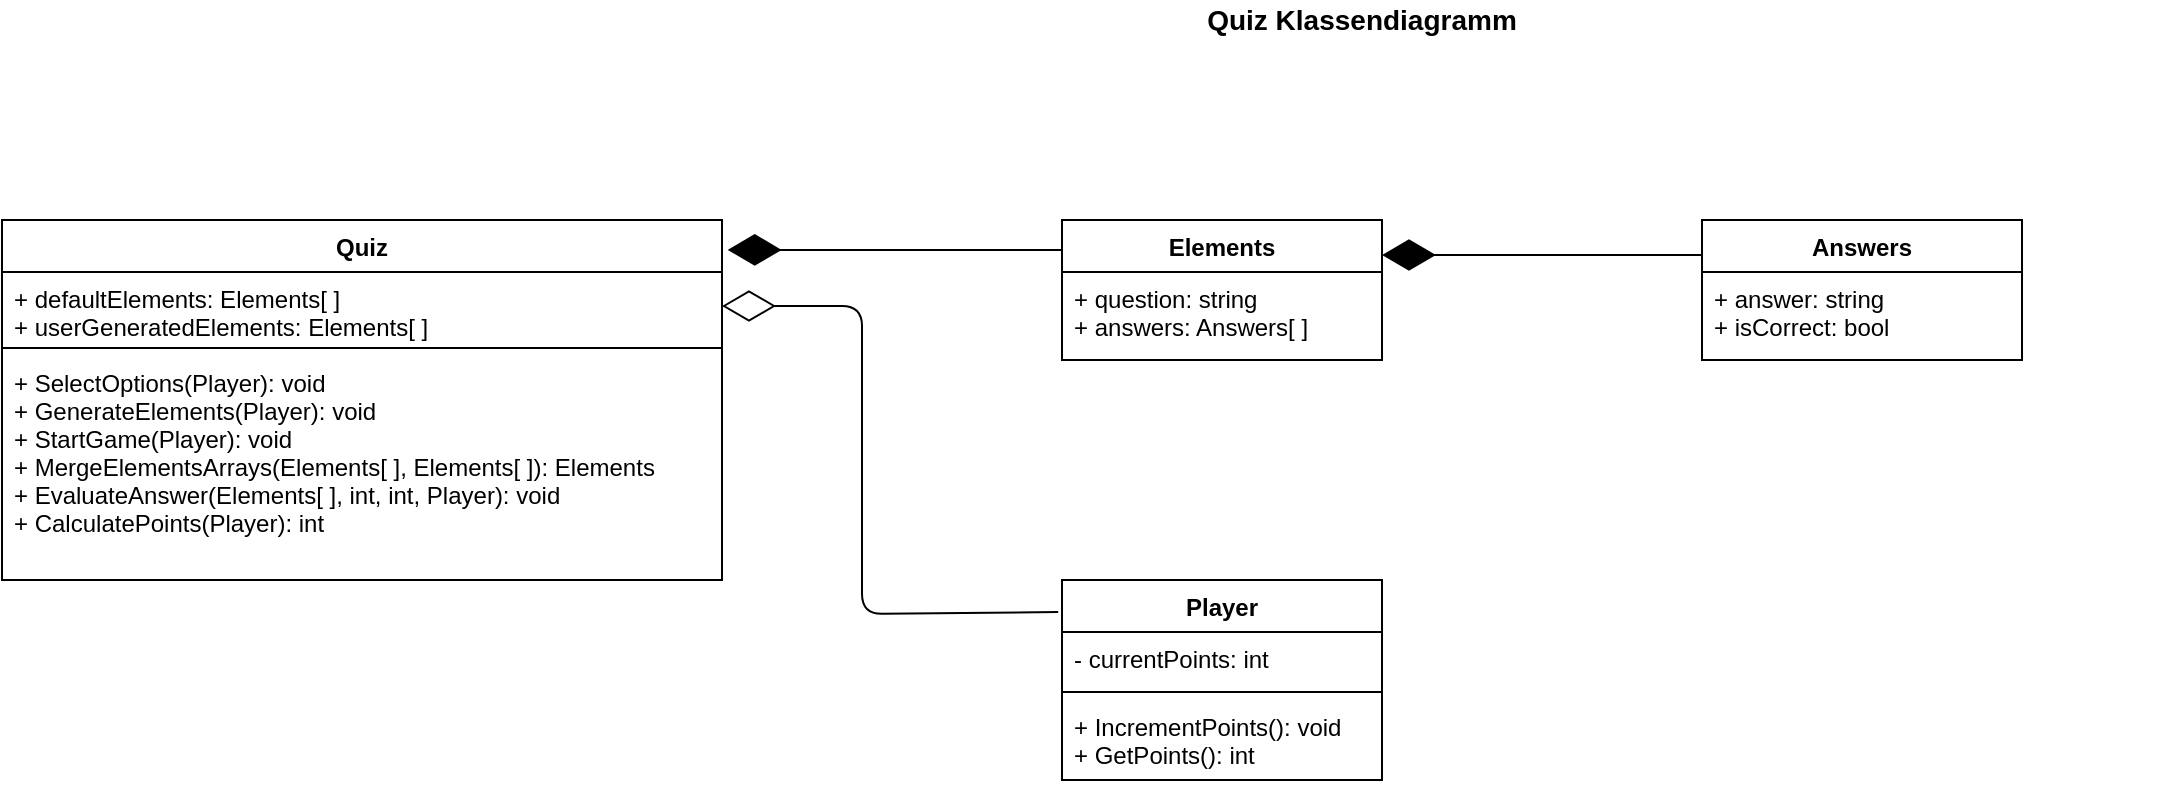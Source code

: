 <mxfile version="12.2.3" type="device" pages="1"><diagram id="T1wsPONE_941uk308sA8" name="Page-1"><mxGraphModel dx="1408" dy="758" grid="1" gridSize="10" guides="1" tooltips="1" connect="1" arrows="1" fold="1" page="1" pageScale="1" pageWidth="1654" pageHeight="1169" math="0" shadow="0"><root><mxCell id="0"/><mxCell id="1" parent="0"/><mxCell id="voQt7-9jKV1FkT1i63_0-1" value="&lt;font style=&quot;font-size: 14px&quot;&gt;&lt;b&gt;&lt;font style=&quot;font-size: 14px&quot;&gt;Quiz Klassendiagramm&lt;/font&gt;&lt;/b&gt;&lt;/font&gt;" style="text;html=1;strokeColor=none;fillColor=none;align=center;verticalAlign=middle;whiteSpace=wrap;rounded=0;" vertex="1" parent="1"><mxGeometry x="400" y="30" width="800" height="20" as="geometry"/></mxCell><mxCell id="voQt7-9jKV1FkT1i63_0-2" value="Quiz" style="swimlane;fontStyle=1;align=center;verticalAlign=top;childLayout=stackLayout;horizontal=1;startSize=26;horizontalStack=0;resizeParent=1;resizeParentMax=0;resizeLast=0;collapsible=1;marginBottom=0;" vertex="1" parent="1"><mxGeometry x="120" y="140" width="360" height="180" as="geometry"/></mxCell><mxCell id="voQt7-9jKV1FkT1i63_0-3" value="+ defaultElements: Elements[ ]&#xA;+ userGeneratedElements: Elements[ ] " style="text;strokeColor=none;fillColor=none;align=left;verticalAlign=top;spacingLeft=4;spacingRight=4;overflow=hidden;rotatable=0;points=[[0,0.5],[1,0.5]];portConstraint=eastwest;" vertex="1" parent="voQt7-9jKV1FkT1i63_0-2"><mxGeometry y="26" width="360" height="34" as="geometry"/></mxCell><mxCell id="voQt7-9jKV1FkT1i63_0-4" value="" style="line;strokeWidth=1;fillColor=none;align=left;verticalAlign=middle;spacingTop=-1;spacingLeft=3;spacingRight=3;rotatable=0;labelPosition=right;points=[];portConstraint=eastwest;" vertex="1" parent="voQt7-9jKV1FkT1i63_0-2"><mxGeometry y="60" width="360" height="8" as="geometry"/></mxCell><mxCell id="voQt7-9jKV1FkT1i63_0-5" value="+ SelectOptions(Player): void&#xA;+ GenerateElements(Player): void&#xA;+ StartGame(Player): void&#xA;+ MergeElementsArrays(Elements[ ], Elements[ ]): Elements&#xA;+ EvaluateAnswer(Elements[ ], int, int, Player): void&#xA;+ CalculatePoints(Player): int&#xA;&#xA;&#xA;&#xA;" style="text;strokeColor=none;fillColor=none;align=left;verticalAlign=top;spacingLeft=4;spacingRight=4;overflow=hidden;rotatable=0;points=[[0,0.5],[1,0.5]];portConstraint=eastwest;" vertex="1" parent="voQt7-9jKV1FkT1i63_0-2"><mxGeometry y="68" width="360" height="112" as="geometry"/></mxCell><mxCell id="voQt7-9jKV1FkT1i63_0-7" value="Elements" style="swimlane;fontStyle=1;align=center;verticalAlign=top;childLayout=stackLayout;horizontal=1;startSize=26;horizontalStack=0;resizeParent=1;resizeParentMax=0;resizeLast=0;collapsible=1;marginBottom=0;" vertex="1" parent="1"><mxGeometry x="650" y="140" width="160" height="70" as="geometry"/></mxCell><mxCell id="voQt7-9jKV1FkT1i63_0-8" value="+ question: string&#xA;+ answers: Answers[ ]&#xA;" style="text;strokeColor=none;fillColor=none;align=left;verticalAlign=top;spacingLeft=4;spacingRight=4;overflow=hidden;rotatable=0;points=[[0,0.5],[1,0.5]];portConstraint=eastwest;" vertex="1" parent="voQt7-9jKV1FkT1i63_0-7"><mxGeometry y="26" width="160" height="44" as="geometry"/></mxCell><mxCell id="voQt7-9jKV1FkT1i63_0-9" value="" style="line;strokeWidth=1;fillColor=none;align=left;verticalAlign=middle;spacingTop=-1;spacingLeft=3;spacingRight=3;rotatable=0;labelPosition=right;points=[];portConstraint=eastwest;" vertex="1" parent="voQt7-9jKV1FkT1i63_0-7"><mxGeometry y="70" width="160" as="geometry"/></mxCell><mxCell id="voQt7-9jKV1FkT1i63_0-11" value="" style="endArrow=diamondThin;endFill=1;endSize=24;html=1;entryX=1.008;entryY=0.083;entryDx=0;entryDy=0;entryPerimeter=0;" edge="1" parent="1" target="voQt7-9jKV1FkT1i63_0-2"><mxGeometry width="160" relative="1" as="geometry"><mxPoint x="650" y="155" as="sourcePoint"/><mxPoint x="720" y="520" as="targetPoint"/></mxGeometry></mxCell><mxCell id="voQt7-9jKV1FkT1i63_0-12" value="Answers" style="swimlane;fontStyle=1;align=center;verticalAlign=top;childLayout=stackLayout;horizontal=1;startSize=26;horizontalStack=0;resizeParent=1;resizeParentMax=0;resizeLast=0;collapsible=1;marginBottom=0;" vertex="1" parent="1"><mxGeometry x="970" y="140" width="160" height="70" as="geometry"/></mxCell><mxCell id="voQt7-9jKV1FkT1i63_0-13" value="+ answer: string&#xA;+ isCorrect: bool&#xA;" style="text;strokeColor=none;fillColor=none;align=left;verticalAlign=top;spacingLeft=4;spacingRight=4;overflow=hidden;rotatable=0;points=[[0,0.5],[1,0.5]];portConstraint=eastwest;" vertex="1" parent="voQt7-9jKV1FkT1i63_0-12"><mxGeometry y="26" width="160" height="44" as="geometry"/></mxCell><mxCell id="voQt7-9jKV1FkT1i63_0-14" value="" style="line;strokeWidth=1;fillColor=none;align=left;verticalAlign=middle;spacingTop=-1;spacingLeft=3;spacingRight=3;rotatable=0;labelPosition=right;points=[];portConstraint=eastwest;" vertex="1" parent="voQt7-9jKV1FkT1i63_0-12"><mxGeometry y="70" width="160" as="geometry"/></mxCell><mxCell id="voQt7-9jKV1FkT1i63_0-15" value="" style="endArrow=diamondThin;endFill=1;endSize=24;html=1;entryX=1;entryY=0.25;entryDx=0;entryDy=0;exitX=0;exitY=0.25;exitDx=0;exitDy=0;" edge="1" parent="1" source="voQt7-9jKV1FkT1i63_0-12" target="voQt7-9jKV1FkT1i63_0-7"><mxGeometry width="160" relative="1" as="geometry"><mxPoint x="850" y="250" as="sourcePoint"/><mxPoint x="1010" y="250" as="targetPoint"/></mxGeometry></mxCell><mxCell id="voQt7-9jKV1FkT1i63_0-16" value="Player" style="swimlane;fontStyle=1;align=center;verticalAlign=top;childLayout=stackLayout;horizontal=1;startSize=26;horizontalStack=0;resizeParent=1;resizeParentMax=0;resizeLast=0;collapsible=1;marginBottom=0;" vertex="1" parent="1"><mxGeometry x="650" y="320" width="160" height="100" as="geometry"/></mxCell><mxCell id="voQt7-9jKV1FkT1i63_0-17" value="- currentPoints: int" style="text;strokeColor=none;fillColor=none;align=left;verticalAlign=top;spacingLeft=4;spacingRight=4;overflow=hidden;rotatable=0;points=[[0,0.5],[1,0.5]];portConstraint=eastwest;" vertex="1" parent="voQt7-9jKV1FkT1i63_0-16"><mxGeometry y="26" width="160" height="26" as="geometry"/></mxCell><mxCell id="voQt7-9jKV1FkT1i63_0-18" value="" style="line;strokeWidth=1;fillColor=none;align=left;verticalAlign=middle;spacingTop=-1;spacingLeft=3;spacingRight=3;rotatable=0;labelPosition=right;points=[];portConstraint=eastwest;" vertex="1" parent="voQt7-9jKV1FkT1i63_0-16"><mxGeometry y="52" width="160" height="8" as="geometry"/></mxCell><mxCell id="voQt7-9jKV1FkT1i63_0-19" value="+ IncrementPoints(): void&#xA;+ GetPoints(): int&#xA;" style="text;strokeColor=none;fillColor=none;align=left;verticalAlign=top;spacingLeft=4;spacingRight=4;overflow=hidden;rotatable=0;points=[[0,0.5],[1,0.5]];portConstraint=eastwest;" vertex="1" parent="voQt7-9jKV1FkT1i63_0-16"><mxGeometry y="60" width="160" height="40" as="geometry"/></mxCell><mxCell id="voQt7-9jKV1FkT1i63_0-21" value="" style="endArrow=diamondThin;endFill=0;endSize=24;html=1;exitX=-0.012;exitY=0.16;exitDx=0;exitDy=0;exitPerimeter=0;entryX=1;entryY=0.5;entryDx=0;entryDy=0;" edge="1" parent="1" source="voQt7-9jKV1FkT1i63_0-16" target="voQt7-9jKV1FkT1i63_0-3"><mxGeometry width="160" relative="1" as="geometry"><mxPoint x="310" y="510" as="sourcePoint"/><mxPoint x="550" y="240" as="targetPoint"/><Array as="points"><mxPoint x="550" y="337"/><mxPoint x="550" y="183"/></Array></mxGeometry></mxCell></root></mxGraphModel></diagram></mxfile>